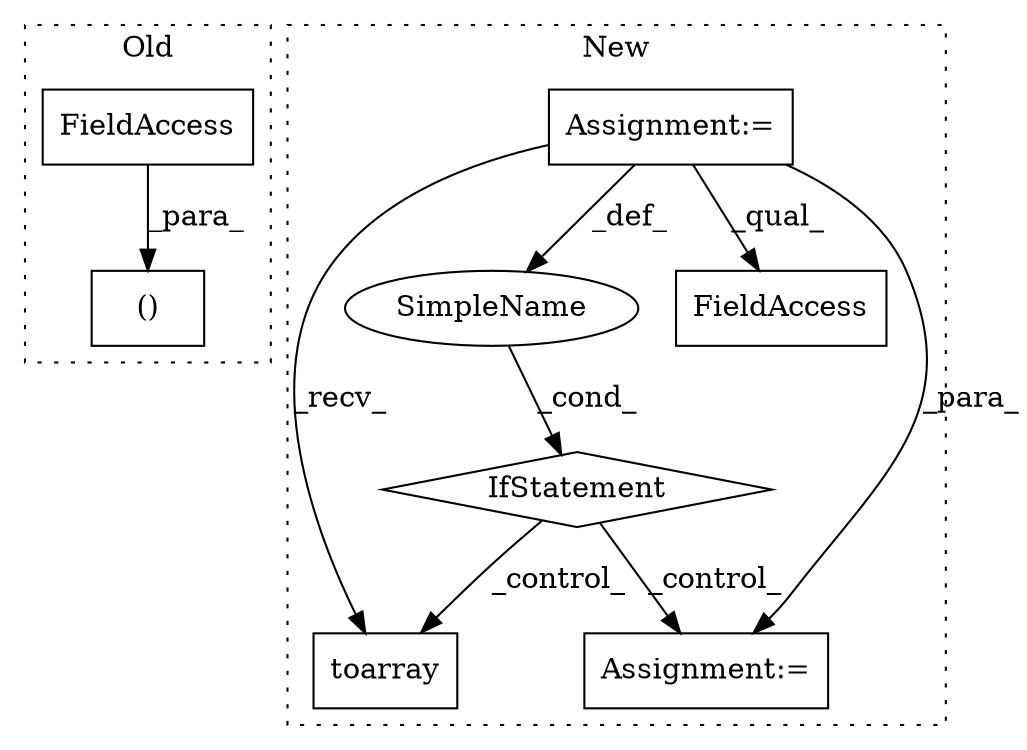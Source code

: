 digraph G {
subgraph cluster0 {
1 [label="()" a="106" s="4889" l="58" shape="box"];
6 [label="FieldAccess" a="22" s="4938" l="9" shape="box"];
label = "Old";
style="dotted";
}
subgraph cluster1 {
2 [label="toarray" a="32" s="5144" l="9" shape="box"];
3 [label="IfStatement" a="25" s="5041,5065" l="4,2" shape="diamond"];
4 [label="SimpleName" a="42" s="" l="" shape="ellipse"];
5 [label="Assignment:=" a="7" s="4870" l="1" shape="box"];
7 [label="FieldAccess" a="22" s="5045" l="12" shape="box"];
8 [label="Assignment:=" a="7" s="5081" l="1" shape="box"];
label = "New";
style="dotted";
}
3 -> 8 [label="_control_"];
3 -> 2 [label="_control_"];
4 -> 3 [label="_cond_"];
5 -> 4 [label="_def_"];
5 -> 8 [label="_para_"];
5 -> 7 [label="_qual_"];
5 -> 2 [label="_recv_"];
6 -> 1 [label="_para_"];
}